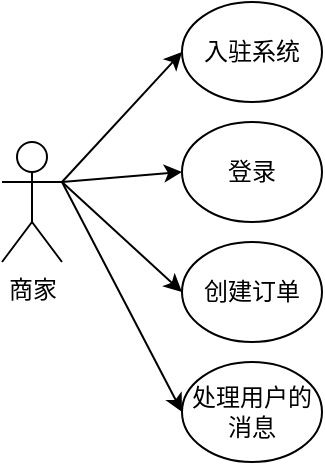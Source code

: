 <mxfile version="21.1.1" type="github">
  <diagram name="第 1 页" id="Eh4Xt1JGZO4qBV-IslAB">
    <mxGraphModel dx="555" dy="326" grid="1" gridSize="10" guides="1" tooltips="1" connect="1" arrows="1" fold="1" page="1" pageScale="1" pageWidth="827" pageHeight="1169" math="0" shadow="0">
      <root>
        <mxCell id="0" />
        <mxCell id="1" parent="0" />
        <mxCell id="9vnOGBPn-uQo2gc97Zlt-1" value="商家" style="shape=umlActor;verticalLabelPosition=bottom;verticalAlign=top;html=1;outlineConnect=0;" vertex="1" parent="1">
          <mxGeometry x="110" y="220" width="30" height="60" as="geometry" />
        </mxCell>
        <mxCell id="9vnOGBPn-uQo2gc97Zlt-3" value="处理用户的消息" style="ellipse;whiteSpace=wrap;html=1;" vertex="1" parent="1">
          <mxGeometry x="200" y="330" width="70" height="50" as="geometry" />
        </mxCell>
        <mxCell id="9vnOGBPn-uQo2gc97Zlt-4" value="创建订单" style="ellipse;whiteSpace=wrap;html=1;" vertex="1" parent="1">
          <mxGeometry x="200" y="270" width="70" height="50" as="geometry" />
        </mxCell>
        <mxCell id="9vnOGBPn-uQo2gc97Zlt-5" value="登录" style="ellipse;whiteSpace=wrap;html=1;" vertex="1" parent="1">
          <mxGeometry x="200" y="210" width="70" height="50" as="geometry" />
        </mxCell>
        <mxCell id="9vnOGBPn-uQo2gc97Zlt-6" value="入驻系统" style="ellipse;whiteSpace=wrap;html=1;" vertex="1" parent="1">
          <mxGeometry x="200" y="150" width="70" height="50" as="geometry" />
        </mxCell>
        <mxCell id="9vnOGBPn-uQo2gc97Zlt-7" value="" style="endArrow=classic;html=1;rounded=0;entryX=0;entryY=0.5;entryDx=0;entryDy=0;" edge="1" parent="1" target="9vnOGBPn-uQo2gc97Zlt-3">
          <mxGeometry width="50" height="50" relative="1" as="geometry">
            <mxPoint x="140" y="240" as="sourcePoint" />
            <mxPoint x="120" y="110" as="targetPoint" />
          </mxGeometry>
        </mxCell>
        <mxCell id="9vnOGBPn-uQo2gc97Zlt-8" value="" style="endArrow=classic;html=1;rounded=0;entryX=0;entryY=0.5;entryDx=0;entryDy=0;" edge="1" parent="1" target="9vnOGBPn-uQo2gc97Zlt-4">
          <mxGeometry width="50" height="50" relative="1" as="geometry">
            <mxPoint x="140" y="240" as="sourcePoint" />
            <mxPoint x="130" y="120" as="targetPoint" />
          </mxGeometry>
        </mxCell>
        <mxCell id="9vnOGBPn-uQo2gc97Zlt-9" value="" style="endArrow=classic;html=1;rounded=0;entryX=0;entryY=0.5;entryDx=0;entryDy=0;" edge="1" parent="1" target="9vnOGBPn-uQo2gc97Zlt-5">
          <mxGeometry width="50" height="50" relative="1" as="geometry">
            <mxPoint x="140" y="240" as="sourcePoint" />
            <mxPoint x="140" y="130" as="targetPoint" />
          </mxGeometry>
        </mxCell>
        <mxCell id="9vnOGBPn-uQo2gc97Zlt-10" value="" style="endArrow=classic;html=1;rounded=0;exitX=1;exitY=0.333;exitDx=0;exitDy=0;exitPerimeter=0;entryX=0;entryY=0.5;entryDx=0;entryDy=0;" edge="1" parent="1" source="9vnOGBPn-uQo2gc97Zlt-1" target="9vnOGBPn-uQo2gc97Zlt-6">
          <mxGeometry width="50" height="50" relative="1" as="geometry">
            <mxPoint x="100" y="190" as="sourcePoint" />
            <mxPoint x="150" y="140" as="targetPoint" />
          </mxGeometry>
        </mxCell>
      </root>
    </mxGraphModel>
  </diagram>
</mxfile>
